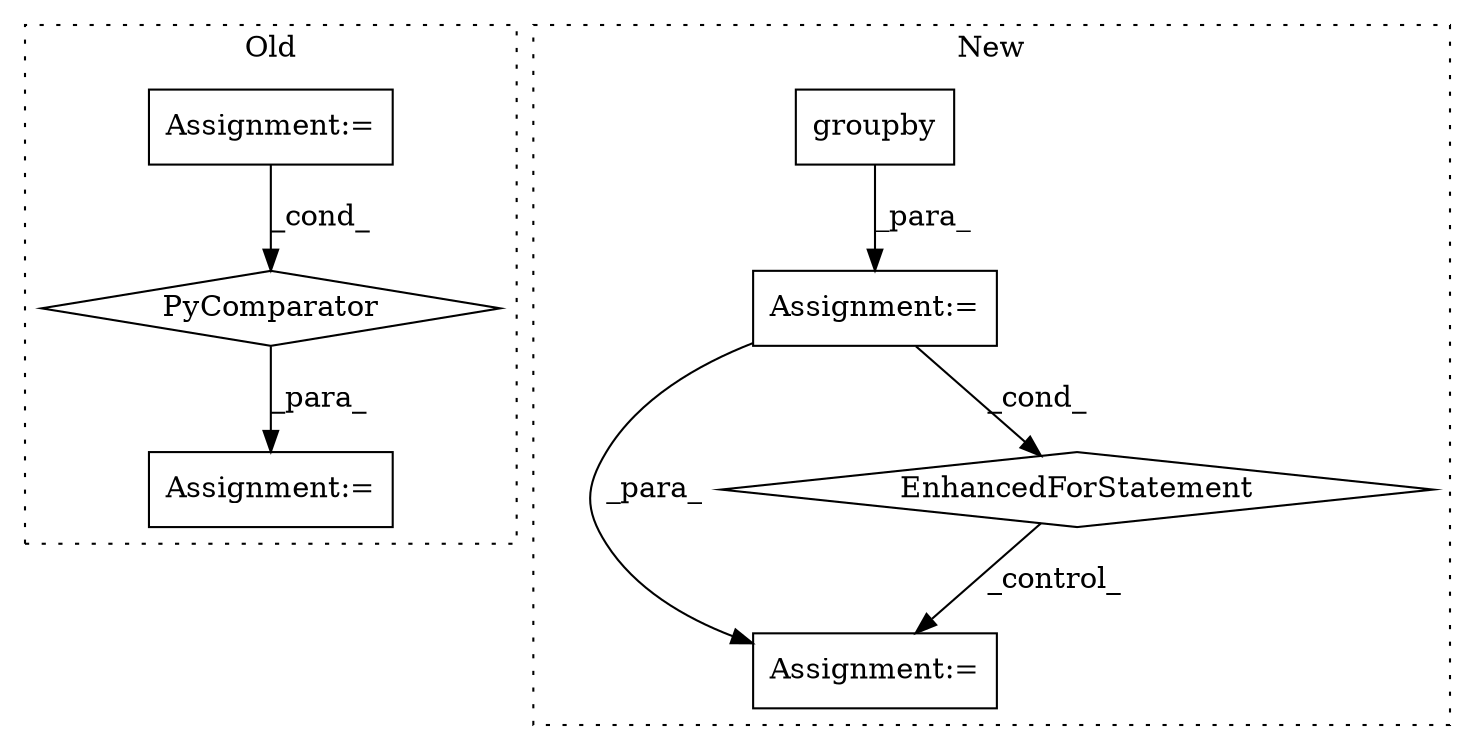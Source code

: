 digraph G {
subgraph cluster0 {
1 [label="PyComparator" a="113" s="3871" l="41" shape="diamond"];
3 [label="Assignment:=" a="7" s="3734" l="77" shape="box"];
5 [label="Assignment:=" a="7" s="3652" l="23" shape="box"];
label = "Old";
style="dotted";
}
subgraph cluster1 {
2 [label="groupby" a="32" s="4225,4269" l="8,1" shape="box"];
4 [label="Assignment:=" a="7" s="4128,4270" l="71,2" shape="box"];
6 [label="Assignment:=" a="7" s="4381" l="29" shape="box"];
7 [label="EnhancedForStatement" a="70" s="4128,4270" l="71,2" shape="diamond"];
label = "New";
style="dotted";
}
1 -> 5 [label="_para_"];
2 -> 4 [label="_para_"];
3 -> 1 [label="_cond_"];
4 -> 6 [label="_para_"];
4 -> 7 [label="_cond_"];
7 -> 6 [label="_control_"];
}
